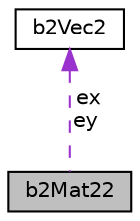digraph "b2Mat22"
{
 // LATEX_PDF_SIZE
  edge [fontname="Helvetica",fontsize="10",labelfontname="Helvetica",labelfontsize="10"];
  node [fontname="Helvetica",fontsize="10",shape=record];
  Node1 [label="b2Mat22",height=0.2,width=0.4,color="black", fillcolor="grey75", style="filled", fontcolor="black",tooltip="A 2-by-2 matrix. Stored in column-major order."];
  Node2 -> Node1 [dir="back",color="darkorchid3",fontsize="10",style="dashed",label=" ex\ney" ,fontname="Helvetica"];
  Node2 [label="b2Vec2",height=0.2,width=0.4,color="black", fillcolor="white", style="filled",URL="$structb2Vec2.html",tooltip="A 2D column vector."];
}
